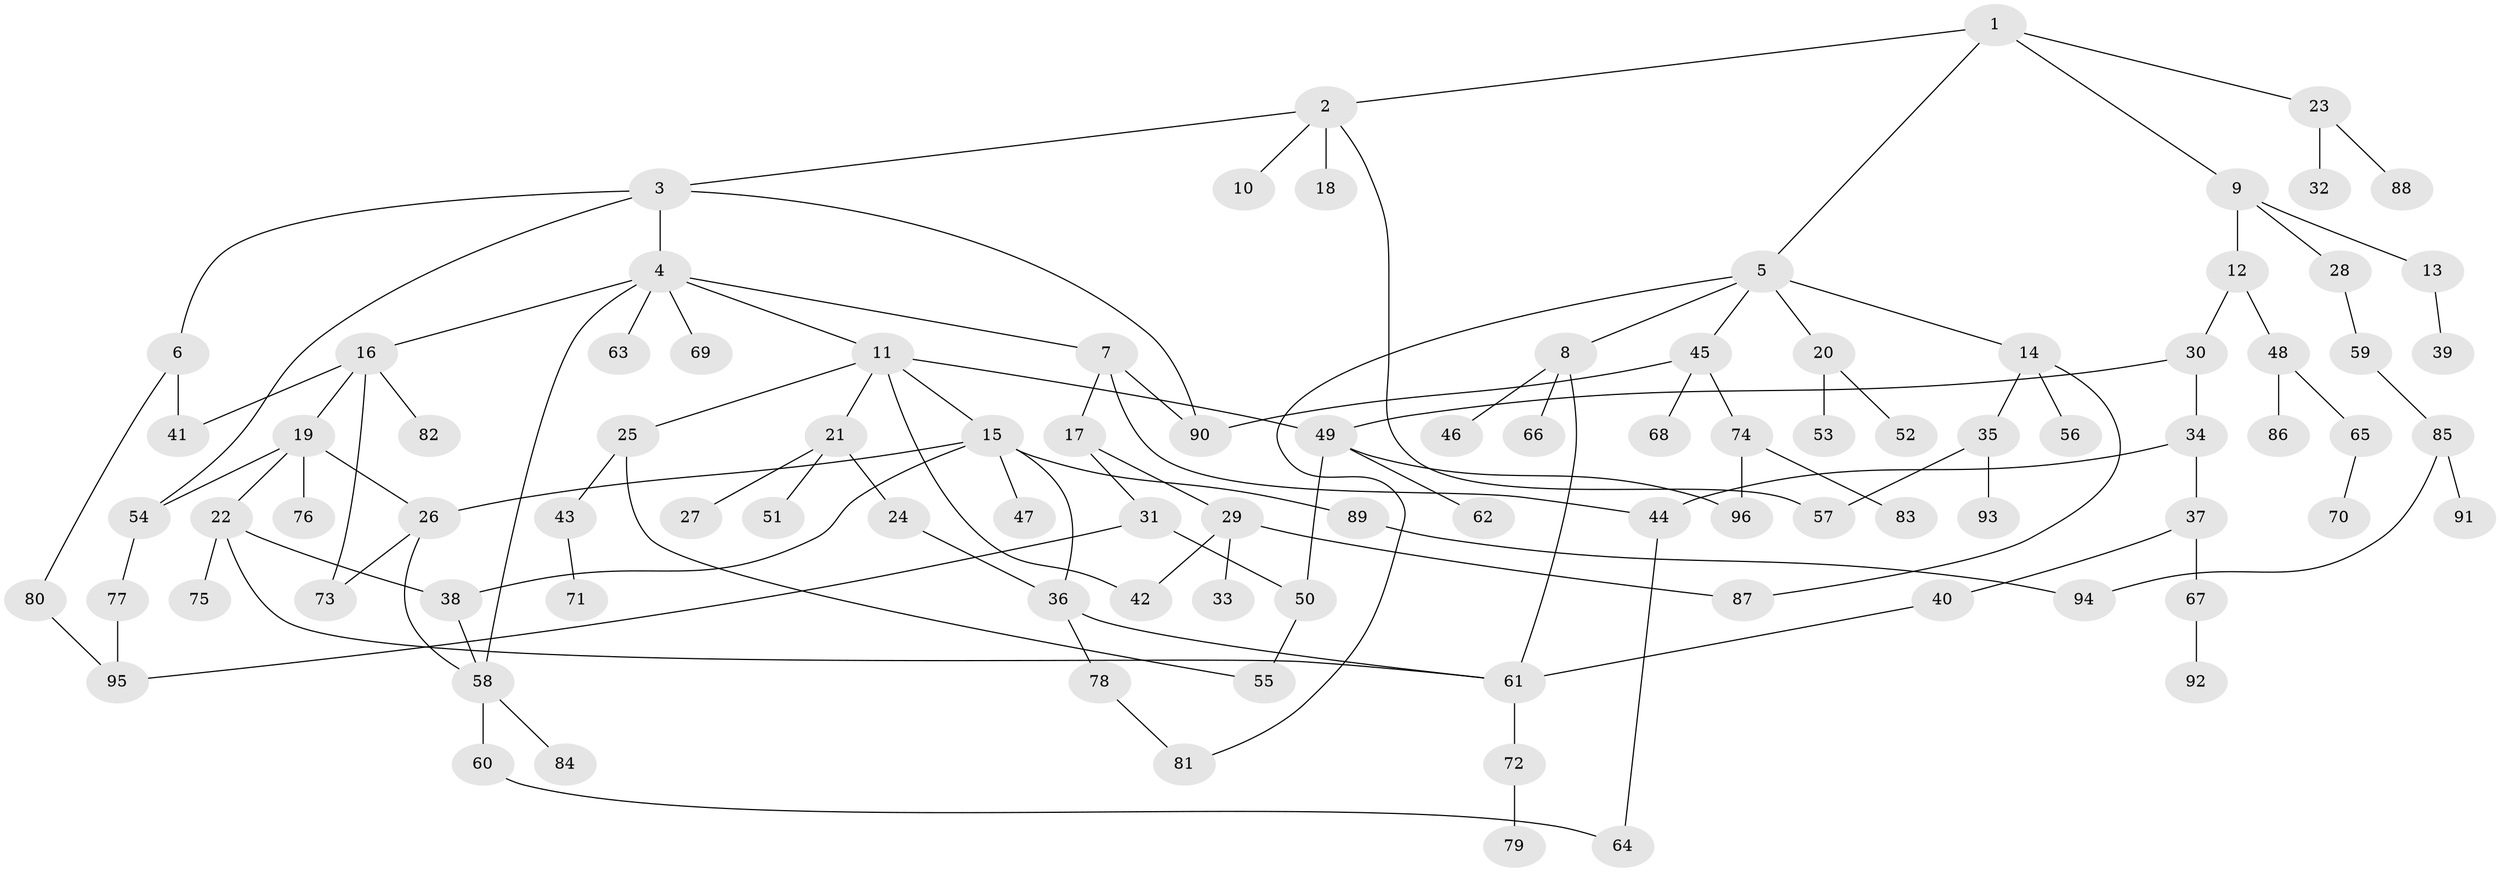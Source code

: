 // coarse degree distribution, {1: 0.3880597014925373, 2: 0.2835820895522388, 4: 0.05970149253731343, 6: 0.014925373134328358, 5: 0.1044776119402985, 3: 0.1044776119402985, 13: 0.014925373134328358, 11: 0.014925373134328358, 8: 0.014925373134328358}
// Generated by graph-tools (version 1.1) at 2025/45/03/04/25 21:45:20]
// undirected, 96 vertices, 121 edges
graph export_dot {
graph [start="1"]
  node [color=gray90,style=filled];
  1;
  2;
  3;
  4;
  5;
  6;
  7;
  8;
  9;
  10;
  11;
  12;
  13;
  14;
  15;
  16;
  17;
  18;
  19;
  20;
  21;
  22;
  23;
  24;
  25;
  26;
  27;
  28;
  29;
  30;
  31;
  32;
  33;
  34;
  35;
  36;
  37;
  38;
  39;
  40;
  41;
  42;
  43;
  44;
  45;
  46;
  47;
  48;
  49;
  50;
  51;
  52;
  53;
  54;
  55;
  56;
  57;
  58;
  59;
  60;
  61;
  62;
  63;
  64;
  65;
  66;
  67;
  68;
  69;
  70;
  71;
  72;
  73;
  74;
  75;
  76;
  77;
  78;
  79;
  80;
  81;
  82;
  83;
  84;
  85;
  86;
  87;
  88;
  89;
  90;
  91;
  92;
  93;
  94;
  95;
  96;
  1 -- 2;
  1 -- 5;
  1 -- 9;
  1 -- 23;
  2 -- 3;
  2 -- 10;
  2 -- 18;
  2 -- 57;
  3 -- 4;
  3 -- 6;
  3 -- 90;
  3 -- 54;
  4 -- 7;
  4 -- 11;
  4 -- 16;
  4 -- 63;
  4 -- 69;
  4 -- 58;
  5 -- 8;
  5 -- 14;
  5 -- 20;
  5 -- 45;
  5 -- 81;
  6 -- 41;
  6 -- 80;
  7 -- 17;
  7 -- 44;
  7 -- 90;
  8 -- 46;
  8 -- 61;
  8 -- 66;
  9 -- 12;
  9 -- 13;
  9 -- 28;
  11 -- 15;
  11 -- 21;
  11 -- 25;
  11 -- 49;
  11 -- 42;
  12 -- 30;
  12 -- 48;
  13 -- 39;
  14 -- 35;
  14 -- 56;
  14 -- 87;
  15 -- 36;
  15 -- 38;
  15 -- 47;
  15 -- 89;
  15 -- 26;
  16 -- 19;
  16 -- 73;
  16 -- 82;
  16 -- 41;
  17 -- 29;
  17 -- 31;
  19 -- 22;
  19 -- 26;
  19 -- 54;
  19 -- 76;
  20 -- 52;
  20 -- 53;
  21 -- 24;
  21 -- 27;
  21 -- 51;
  22 -- 75;
  22 -- 61;
  22 -- 38;
  23 -- 32;
  23 -- 88;
  24 -- 36;
  25 -- 43;
  25 -- 55;
  26 -- 58;
  26 -- 73;
  28 -- 59;
  29 -- 33;
  29 -- 42;
  29 -- 87;
  30 -- 34;
  30 -- 49;
  31 -- 95;
  31 -- 50;
  34 -- 37;
  34 -- 44;
  35 -- 57;
  35 -- 93;
  36 -- 78;
  36 -- 61;
  37 -- 40;
  37 -- 67;
  38 -- 58;
  40 -- 61;
  43 -- 71;
  44 -- 64;
  45 -- 68;
  45 -- 74;
  45 -- 90;
  48 -- 65;
  48 -- 86;
  49 -- 50;
  49 -- 62;
  49 -- 96;
  50 -- 55;
  54 -- 77;
  58 -- 60;
  58 -- 84;
  59 -- 85;
  60 -- 64;
  61 -- 72;
  65 -- 70;
  67 -- 92;
  72 -- 79;
  74 -- 83;
  74 -- 96;
  77 -- 95;
  78 -- 81;
  80 -- 95;
  85 -- 91;
  85 -- 94;
  89 -- 94;
}
